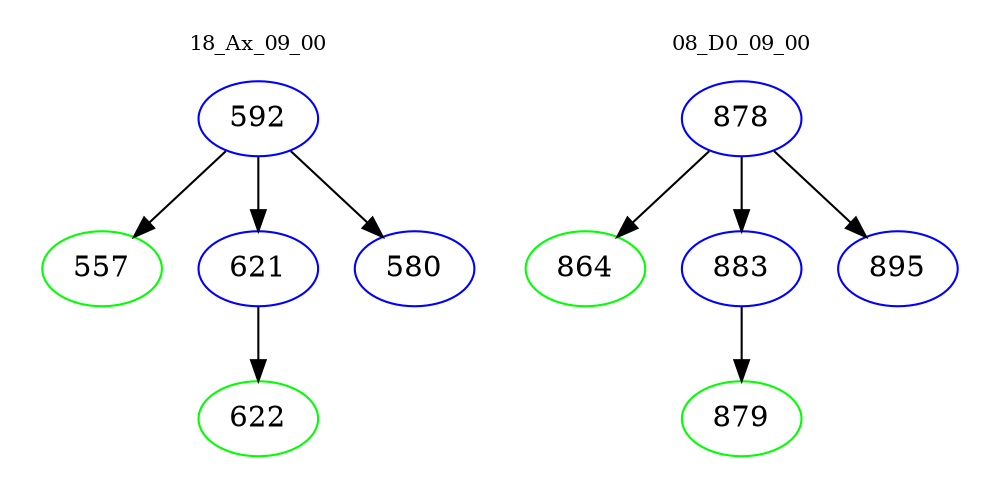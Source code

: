 digraph{
subgraph cluster_0 {
color = white
label = "18_Ax_09_00";
fontsize=10;
T0_592 [label="592", color="blue"]
T0_592 -> T0_557 [color="black"]
T0_557 [label="557", color="green"]
T0_592 -> T0_621 [color="black"]
T0_621 [label="621", color="blue"]
T0_621 -> T0_622 [color="black"]
T0_622 [label="622", color="green"]
T0_592 -> T0_580 [color="black"]
T0_580 [label="580", color="blue"]
}
subgraph cluster_1 {
color = white
label = "08_D0_09_00";
fontsize=10;
T1_878 [label="878", color="blue"]
T1_878 -> T1_864 [color="black"]
T1_864 [label="864", color="green"]
T1_878 -> T1_883 [color="black"]
T1_883 [label="883", color="blue"]
T1_883 -> T1_879 [color="black"]
T1_879 [label="879", color="green"]
T1_878 -> T1_895 [color="black"]
T1_895 [label="895", color="blue"]
}
}
